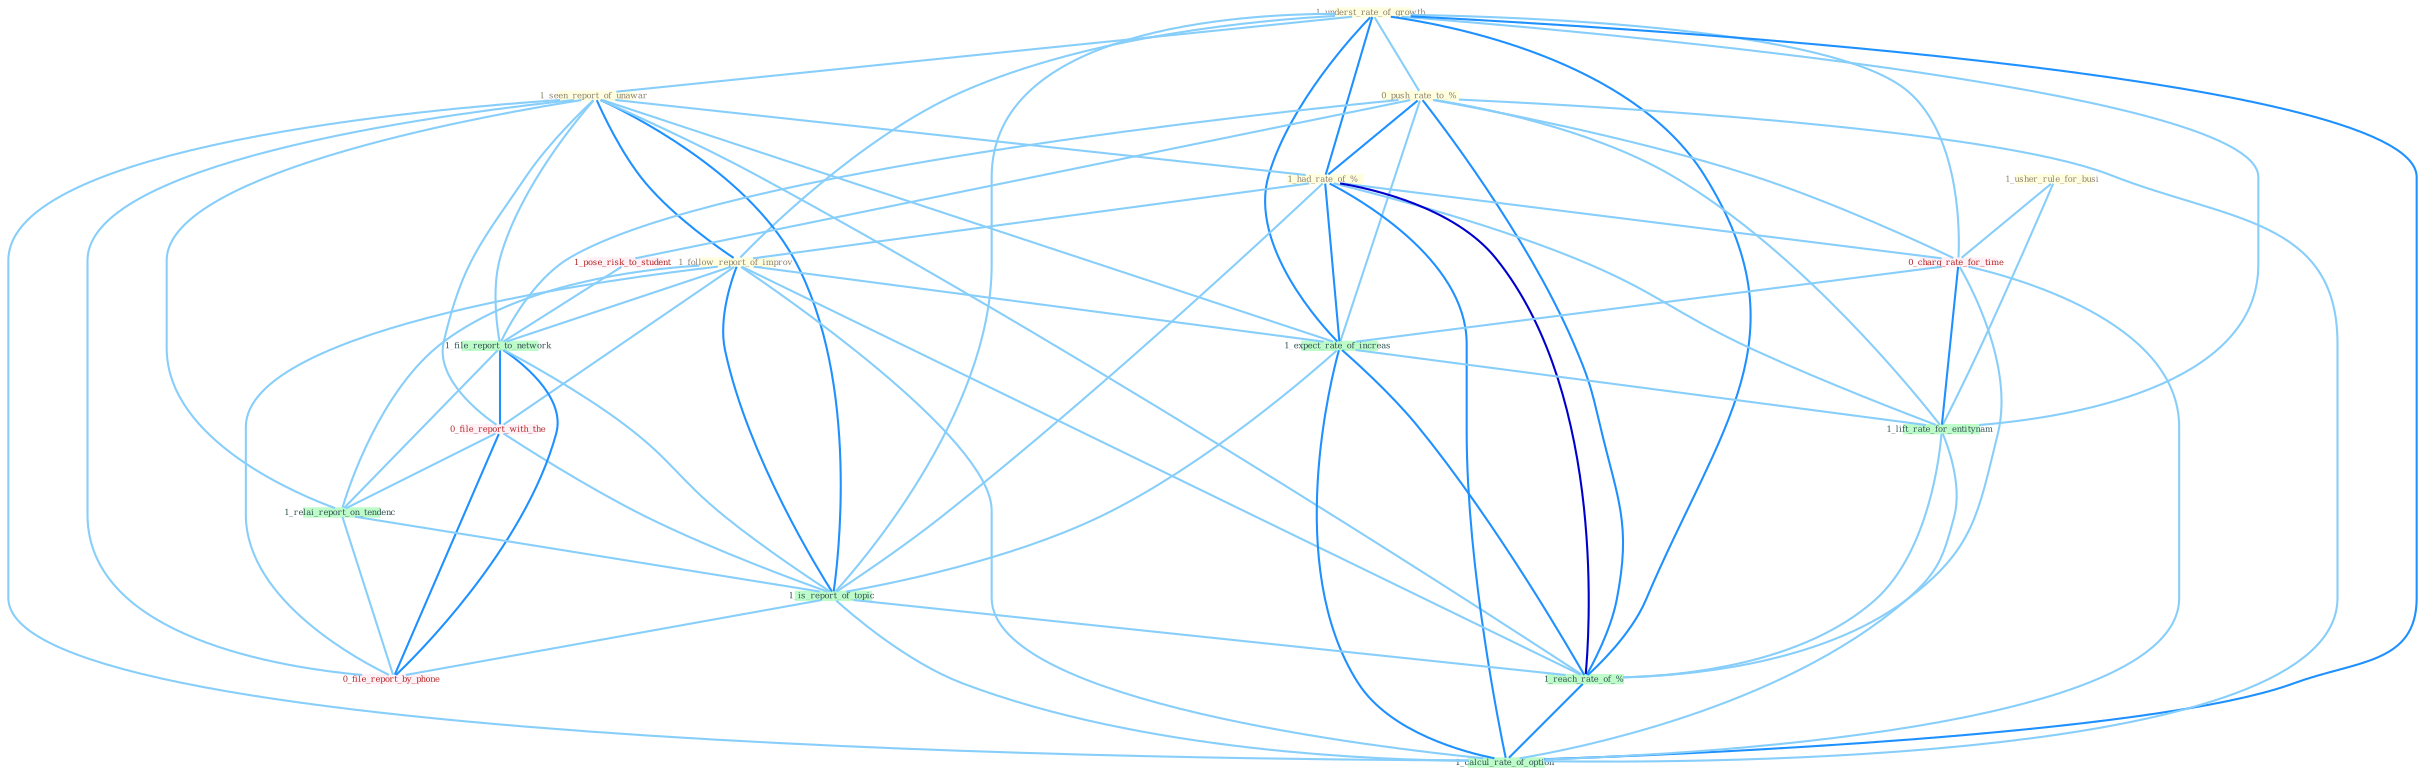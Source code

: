 Graph G{ 
    node
    [shape=polygon,style=filled,width=.5,height=.06,color="#BDFCC9",fixedsize=true,fontsize=4,
    fontcolor="#2f4f4f"];
    {node
    [color="#ffffe0", fontcolor="#8b7d6b"] "1_underst_rate_of_growth " "1_seen_report_of_unawar " "0_push_rate_to_% " "1_usher_rule_for_busi " "1_had_rate_of_% " "1_follow_report_of_improv "}
{node [color="#fff0f5", fontcolor="#b22222"] "1_pose_risk_to_student " "0_file_report_with_the " "0_charg_rate_for_time " "0_file_report_by_phone "}
edge [color="#B0E2FF"];

	"1_underst_rate_of_growth " -- "1_seen_report_of_unawar " [w="1", color="#87cefa" ];
	"1_underst_rate_of_growth " -- "0_push_rate_to_% " [w="1", color="#87cefa" ];
	"1_underst_rate_of_growth " -- "1_had_rate_of_% " [w="2", color="#1e90ff" , len=0.8];
	"1_underst_rate_of_growth " -- "1_follow_report_of_improv " [w="1", color="#87cefa" ];
	"1_underst_rate_of_growth " -- "0_charg_rate_for_time " [w="1", color="#87cefa" ];
	"1_underst_rate_of_growth " -- "1_expect_rate_of_increas " [w="2", color="#1e90ff" , len=0.8];
	"1_underst_rate_of_growth " -- "1_lift_rate_for_entitynam " [w="1", color="#87cefa" ];
	"1_underst_rate_of_growth " -- "1_is_report_of_topic " [w="1", color="#87cefa" ];
	"1_underst_rate_of_growth " -- "1_reach_rate_of_% " [w="2", color="#1e90ff" , len=0.8];
	"1_underst_rate_of_growth " -- "1_calcul_rate_of_option " [w="2", color="#1e90ff" , len=0.8];
	"1_seen_report_of_unawar " -- "1_had_rate_of_% " [w="1", color="#87cefa" ];
	"1_seen_report_of_unawar " -- "1_follow_report_of_improv " [w="2", color="#1e90ff" , len=0.8];
	"1_seen_report_of_unawar " -- "1_file_report_to_network " [w="1", color="#87cefa" ];
	"1_seen_report_of_unawar " -- "0_file_report_with_the " [w="1", color="#87cefa" ];
	"1_seen_report_of_unawar " -- "1_expect_rate_of_increas " [w="1", color="#87cefa" ];
	"1_seen_report_of_unawar " -- "1_relai_report_on_tendenc " [w="1", color="#87cefa" ];
	"1_seen_report_of_unawar " -- "1_is_report_of_topic " [w="2", color="#1e90ff" , len=0.8];
	"1_seen_report_of_unawar " -- "1_reach_rate_of_% " [w="1", color="#87cefa" ];
	"1_seen_report_of_unawar " -- "0_file_report_by_phone " [w="1", color="#87cefa" ];
	"1_seen_report_of_unawar " -- "1_calcul_rate_of_option " [w="1", color="#87cefa" ];
	"0_push_rate_to_% " -- "1_had_rate_of_% " [w="2", color="#1e90ff" , len=0.8];
	"0_push_rate_to_% " -- "1_pose_risk_to_student " [w="1", color="#87cefa" ];
	"0_push_rate_to_% " -- "1_file_report_to_network " [w="1", color="#87cefa" ];
	"0_push_rate_to_% " -- "0_charg_rate_for_time " [w="1", color="#87cefa" ];
	"0_push_rate_to_% " -- "1_expect_rate_of_increas " [w="1", color="#87cefa" ];
	"0_push_rate_to_% " -- "1_lift_rate_for_entitynam " [w="1", color="#87cefa" ];
	"0_push_rate_to_% " -- "1_reach_rate_of_% " [w="2", color="#1e90ff" , len=0.8];
	"0_push_rate_to_% " -- "1_calcul_rate_of_option " [w="1", color="#87cefa" ];
	"1_usher_rule_for_busi " -- "0_charg_rate_for_time " [w="1", color="#87cefa" ];
	"1_usher_rule_for_busi " -- "1_lift_rate_for_entitynam " [w="1", color="#87cefa" ];
	"1_had_rate_of_% " -- "1_follow_report_of_improv " [w="1", color="#87cefa" ];
	"1_had_rate_of_% " -- "0_charg_rate_for_time " [w="1", color="#87cefa" ];
	"1_had_rate_of_% " -- "1_expect_rate_of_increas " [w="2", color="#1e90ff" , len=0.8];
	"1_had_rate_of_% " -- "1_lift_rate_for_entitynam " [w="1", color="#87cefa" ];
	"1_had_rate_of_% " -- "1_is_report_of_topic " [w="1", color="#87cefa" ];
	"1_had_rate_of_% " -- "1_reach_rate_of_% " [w="3", color="#0000cd" , len=0.6];
	"1_had_rate_of_% " -- "1_calcul_rate_of_option " [w="2", color="#1e90ff" , len=0.8];
	"1_follow_report_of_improv " -- "1_file_report_to_network " [w="1", color="#87cefa" ];
	"1_follow_report_of_improv " -- "0_file_report_with_the " [w="1", color="#87cefa" ];
	"1_follow_report_of_improv " -- "1_expect_rate_of_increas " [w="1", color="#87cefa" ];
	"1_follow_report_of_improv " -- "1_relai_report_on_tendenc " [w="1", color="#87cefa" ];
	"1_follow_report_of_improv " -- "1_is_report_of_topic " [w="2", color="#1e90ff" , len=0.8];
	"1_follow_report_of_improv " -- "1_reach_rate_of_% " [w="1", color="#87cefa" ];
	"1_follow_report_of_improv " -- "0_file_report_by_phone " [w="1", color="#87cefa" ];
	"1_follow_report_of_improv " -- "1_calcul_rate_of_option " [w="1", color="#87cefa" ];
	"1_pose_risk_to_student " -- "1_file_report_to_network " [w="1", color="#87cefa" ];
	"1_file_report_to_network " -- "0_file_report_with_the " [w="2", color="#1e90ff" , len=0.8];
	"1_file_report_to_network " -- "1_relai_report_on_tendenc " [w="1", color="#87cefa" ];
	"1_file_report_to_network " -- "1_is_report_of_topic " [w="1", color="#87cefa" ];
	"1_file_report_to_network " -- "0_file_report_by_phone " [w="2", color="#1e90ff" , len=0.8];
	"0_file_report_with_the " -- "1_relai_report_on_tendenc " [w="1", color="#87cefa" ];
	"0_file_report_with_the " -- "1_is_report_of_topic " [w="1", color="#87cefa" ];
	"0_file_report_with_the " -- "0_file_report_by_phone " [w="2", color="#1e90ff" , len=0.8];
	"0_charg_rate_for_time " -- "1_expect_rate_of_increas " [w="1", color="#87cefa" ];
	"0_charg_rate_for_time " -- "1_lift_rate_for_entitynam " [w="2", color="#1e90ff" , len=0.8];
	"0_charg_rate_for_time " -- "1_reach_rate_of_% " [w="1", color="#87cefa" ];
	"0_charg_rate_for_time " -- "1_calcul_rate_of_option " [w="1", color="#87cefa" ];
	"1_expect_rate_of_increas " -- "1_lift_rate_for_entitynam " [w="1", color="#87cefa" ];
	"1_expect_rate_of_increas " -- "1_is_report_of_topic " [w="1", color="#87cefa" ];
	"1_expect_rate_of_increas " -- "1_reach_rate_of_% " [w="2", color="#1e90ff" , len=0.8];
	"1_expect_rate_of_increas " -- "1_calcul_rate_of_option " [w="2", color="#1e90ff" , len=0.8];
	"1_relai_report_on_tendenc " -- "1_is_report_of_topic " [w="1", color="#87cefa" ];
	"1_relai_report_on_tendenc " -- "0_file_report_by_phone " [w="1", color="#87cefa" ];
	"1_lift_rate_for_entitynam " -- "1_reach_rate_of_% " [w="1", color="#87cefa" ];
	"1_lift_rate_for_entitynam " -- "1_calcul_rate_of_option " [w="1", color="#87cefa" ];
	"1_is_report_of_topic " -- "1_reach_rate_of_% " [w="1", color="#87cefa" ];
	"1_is_report_of_topic " -- "0_file_report_by_phone " [w="1", color="#87cefa" ];
	"1_is_report_of_topic " -- "1_calcul_rate_of_option " [w="1", color="#87cefa" ];
	"1_reach_rate_of_% " -- "1_calcul_rate_of_option " [w="2", color="#1e90ff" , len=0.8];
}